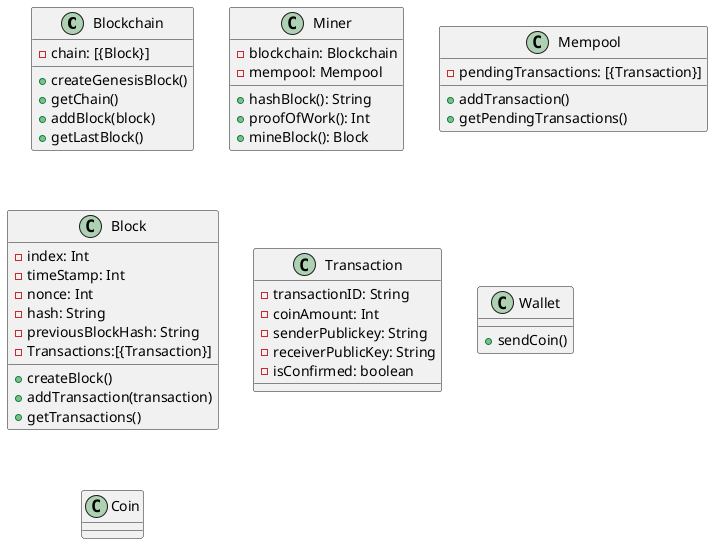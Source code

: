 @startuml prototipov1

class Blockchain{
    - chain: [{Block}]
    + createGenesisBlock()
    + getChain()
    + addBlock(block)
    + getLastBlock()
}

class Miner {
    - blockchain: Blockchain
    - mempool: Mempool
    + hashBlock(): String
    + proofOfWork(): Int
    + mineBlock(): Block
}

class Mempool{
    - pendingTransactions: [{Transaction}]
    + addTransaction()
    + getPendingTransactions()
}

class Block{
    - index: Int 
    - timeStamp: Int 
    - nonce: Int
    - hash: String 
    - previousBlockHash: String
    - Transactions:[{Transaction}]
    + createBlock()
    + addTransaction(transaction)
    + getTransactions()
}

class Transaction{
    - transactionID: String 
    - coinAmount: Int 
    - senderPublickey: String
    - receiverPublicKey: String
    - isConfirmed: boolean
}


class Wallet{
    + sendCoin()
}

class Coin{

}

@enduml